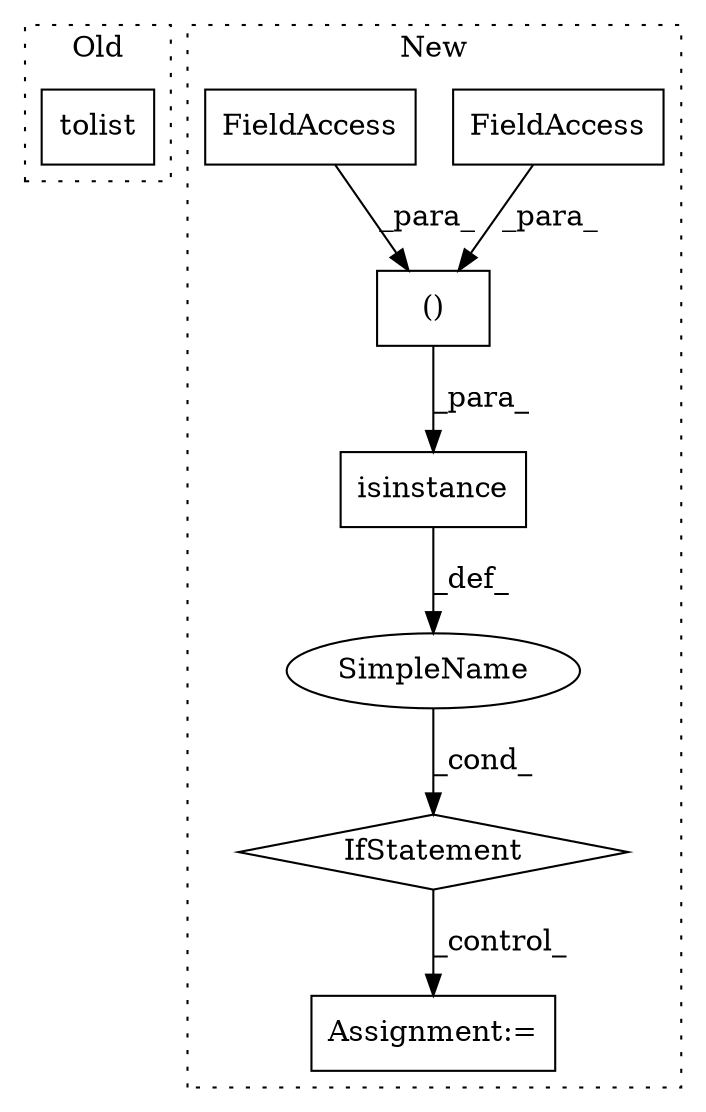 digraph G {
subgraph cluster0 {
1 [label="tolist" a="32" s="1675" l="8" shape="box"];
label = "Old";
style="dotted";
}
subgraph cluster1 {
2 [label="isinstance" a="32" s="1903,1955" l="11,2" shape="box"];
3 [label="IfStatement" a="25" s="1899,1984" l="4,2" shape="diamond"];
4 [label="SimpleName" a="42" s="" l="" shape="ellipse"];
5 [label="Assignment:=" a="7" s="2007" l="1" shape="box"];
6 [label="()" a="106" s="1933" l="22" shape="box"];
7 [label="FieldAccess" a="22" s="1950" l="5" shape="box"];
8 [label="FieldAccess" a="22" s="1933" l="4" shape="box"];
label = "New";
style="dotted";
}
2 -> 4 [label="_def_"];
3 -> 5 [label="_control_"];
4 -> 3 [label="_cond_"];
6 -> 2 [label="_para_"];
7 -> 6 [label="_para_"];
8 -> 6 [label="_para_"];
}